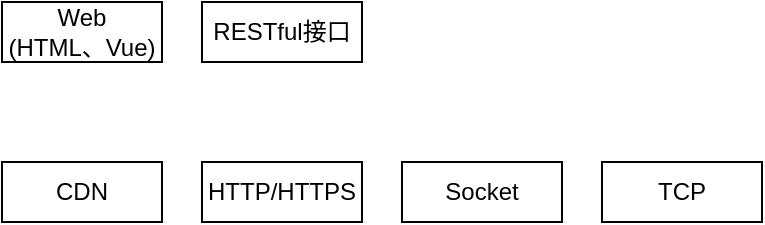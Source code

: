 <mxfile version="20.2.7" type="github">
  <diagram id="GtY6LZ8zVbbmF7SxlaTn" name="第 1 页">
    <mxGraphModel dx="1426" dy="768" grid="1" gridSize="10" guides="1" tooltips="1" connect="1" arrows="1" fold="1" page="1" pageScale="1" pageWidth="827" pageHeight="1169" math="0" shadow="0">
      <root>
        <mxCell id="0" />
        <mxCell id="1" parent="0" />
        <mxCell id="Mfqnt5UqTSs0oD8md9hm-1" value="Web&lt;br&gt;(HTML、Vue)" style="rounded=0;whiteSpace=wrap;html=1;" vertex="1" parent="1">
          <mxGeometry x="160" y="40" width="80" height="30" as="geometry" />
        </mxCell>
        <mxCell id="Mfqnt5UqTSs0oD8md9hm-2" value="RESTful接口" style="rounded=0;whiteSpace=wrap;html=1;" vertex="1" parent="1">
          <mxGeometry x="260" y="40" width="80" height="30" as="geometry" />
        </mxCell>
        <mxCell id="Mfqnt5UqTSs0oD8md9hm-3" value="CDN" style="rounded=0;whiteSpace=wrap;html=1;" vertex="1" parent="1">
          <mxGeometry x="160" y="120" width="80" height="30" as="geometry" />
        </mxCell>
        <mxCell id="Mfqnt5UqTSs0oD8md9hm-4" value="HTTP/HTTPS" style="rounded=0;whiteSpace=wrap;html=1;" vertex="1" parent="1">
          <mxGeometry x="260" y="120" width="80" height="30" as="geometry" />
        </mxCell>
        <mxCell id="Mfqnt5UqTSs0oD8md9hm-5" value="Socket" style="rounded=0;whiteSpace=wrap;html=1;" vertex="1" parent="1">
          <mxGeometry x="360" y="120" width="80" height="30" as="geometry" />
        </mxCell>
        <mxCell id="Mfqnt5UqTSs0oD8md9hm-6" value="TCP" style="rounded=0;whiteSpace=wrap;html=1;" vertex="1" parent="1">
          <mxGeometry x="460" y="120" width="80" height="30" as="geometry" />
        </mxCell>
      </root>
    </mxGraphModel>
  </diagram>
</mxfile>
